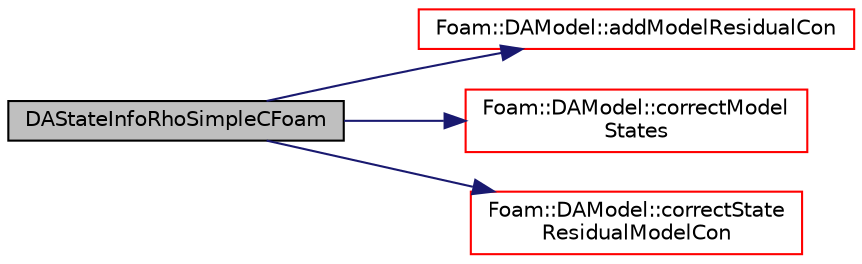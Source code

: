 digraph "DAStateInfoRhoSimpleCFoam"
{
  bgcolor="transparent";
  edge [fontname="Helvetica",fontsize="10",labelfontname="Helvetica",labelfontsize="10"];
  node [fontname="Helvetica",fontsize="10",shape=record];
  rankdir="LR";
  Node0 [label="DAStateInfoRhoSimpleCFoam",height=0.2,width=0.4,color="black", fillcolor="grey75", style="filled", fontcolor="black"];
  Node0 -> Node1 [color="midnightblue",fontsize="10",style="solid",fontname="Helvetica"];
  Node1 [label="Foam::DAModel::addModelResidualCon",height=0.2,width=0.4,color="red",URL="$classFoam_1_1DAModel.html#af4c2bb10de993ad1332df7bd213bc7ab",tooltip="add the model residual connectivity to stateCon "];
  Node0 -> Node4 [color="midnightblue",fontsize="10",style="solid",fontname="Helvetica"];
  Node4 [label="Foam::DAModel::correctModel\lStates",height=0.2,width=0.4,color="red",URL="$classFoam_1_1DAModel.html#a2e4c3f0083fff43100aa6fdef6b94c88",tooltip="update the name in modelStates based on the selected physical model at runtime "];
  Node0 -> Node6 [color="midnightblue",fontsize="10",style="solid",fontname="Helvetica"];
  Node6 [label="Foam::DAModel::correctState\lResidualModelCon",height=0.2,width=0.4,color="red",URL="$classFoam_1_1DAModel.html#a3891f6f54f45b436988faf46ca15f23b",tooltip="update the original variable connectivity for the adjoint state residuals in stateCon ..."];
}
